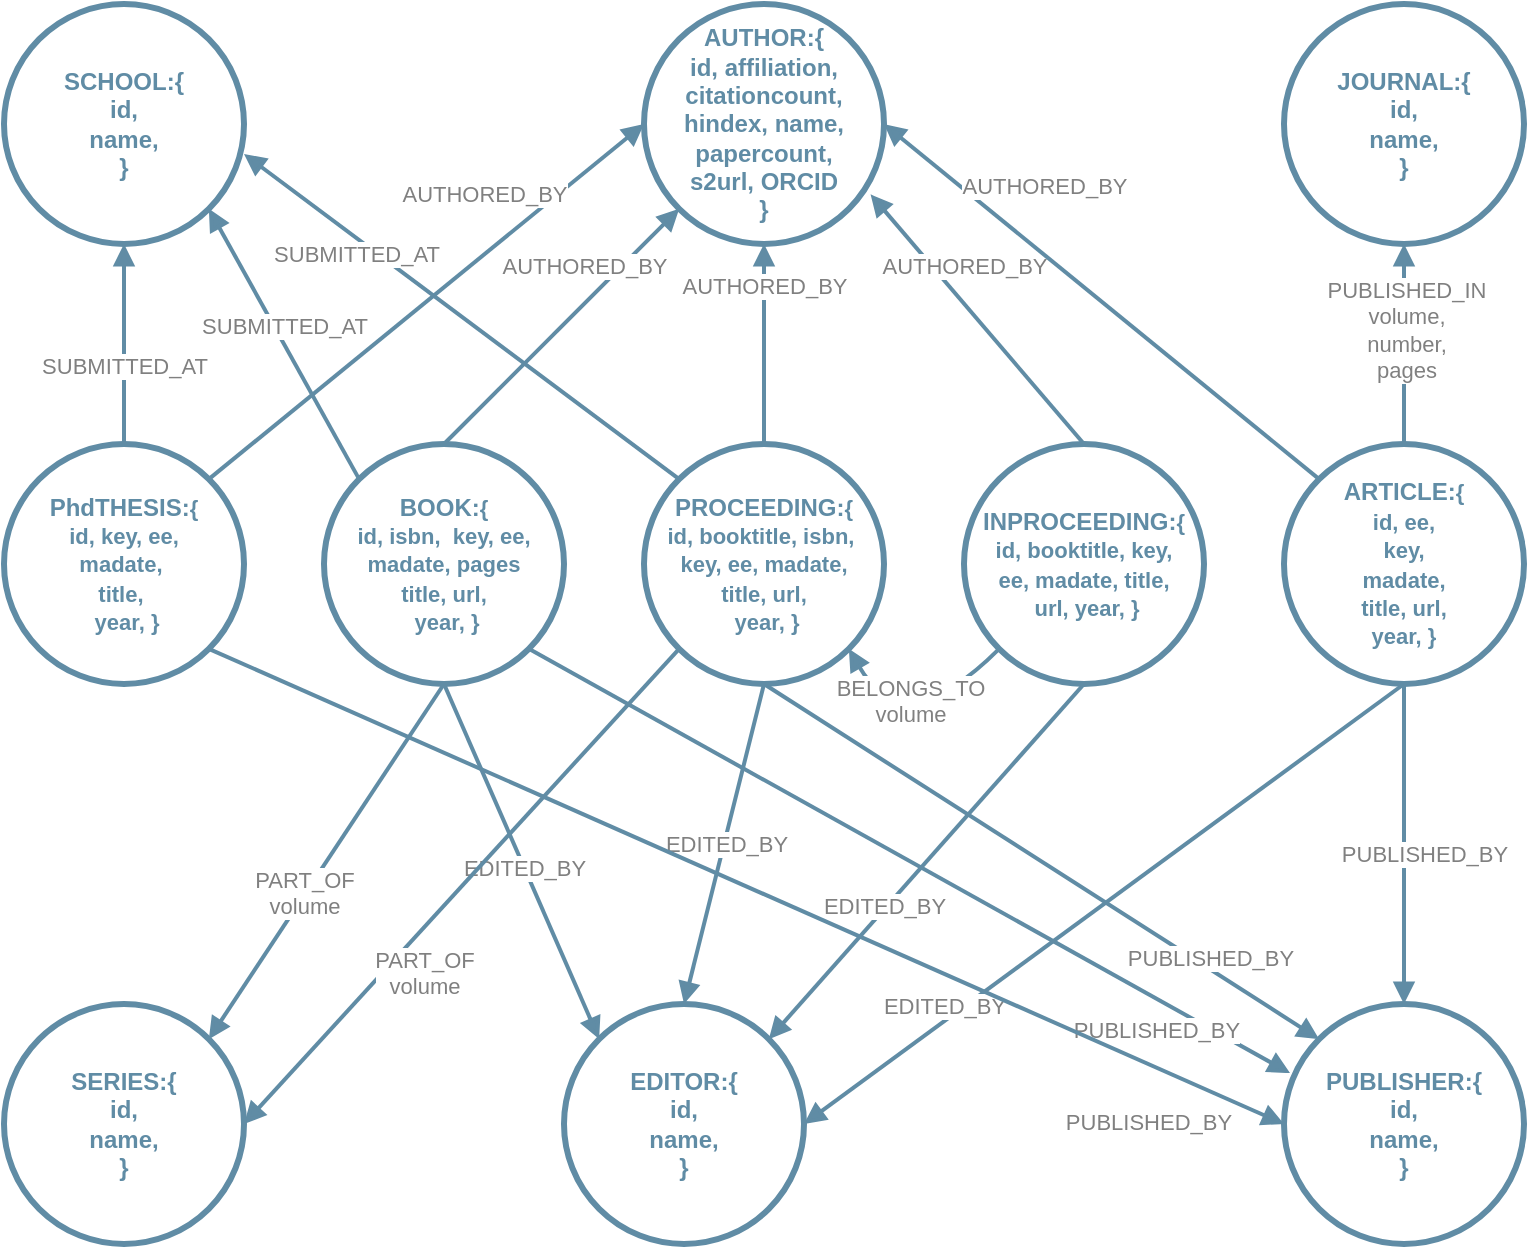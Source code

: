 <mxfile version="20.6.2" type="device"><diagram id="YzLGYYKVJqmnG4qkIa0k" name="Pagina-1"><mxGraphModel dx="1406" dy="818" grid="0" gridSize="10" guides="1" tooltips="1" connect="1" arrows="1" fold="1" page="1" pageScale="1" pageWidth="827" pageHeight="1169" math="0" shadow="0"><root><mxCell id="0"/><mxCell id="1" parent="0"/><mxCell id="duZ9VYh2yhyOpqKP28MV-9" value="&lt;b style=&quot;&quot;&gt;&lt;font color=&quot;#608ca5&quot;&gt;ARTICLE:&lt;font style=&quot;font-size: 11px;&quot;&gt;{&lt;br&gt;id, ee,&lt;br&gt;key,&lt;br&gt;madate,&lt;br&gt;title, url,&lt;br&gt;year, }&lt;/font&gt;&lt;/font&gt;&lt;br&gt;&lt;/b&gt;" style="ellipse;whiteSpace=wrap;html=1;aspect=fixed;strokeColor=#608ca5;strokeWidth=3;" parent="1" vertex="1"><mxGeometry x="760" y="440" width="120" height="120" as="geometry"/></mxCell><mxCell id="duZ9VYh2yhyOpqKP28MV-14" value="AUTHORED_BY" style="html=1;verticalAlign=bottom;endArrow=block;rounded=0;fontFamily=Helvetica;fontColor=#808080;exitX=1;exitY=0;exitDx=0;exitDy=0;entryX=0;entryY=0.5;entryDx=0;entryDy=0;strokeWidth=2;strokeColor=#608ca5;" parent="1" edge="1"><mxGeometry x="0.361" y="17" width="80" relative="1" as="geometry"><mxPoint x="222.426" y="457.574" as="sourcePoint"/><mxPoint x="440.0" y="280" as="targetPoint"/><mxPoint as="offset"/></mxGeometry></mxCell><mxCell id="duZ9VYh2yhyOpqKP28MV-15" value="AUTHORED_BY" style="html=1;verticalAlign=bottom;endArrow=block;rounded=0;fontFamily=Helvetica;fontColor=#808080;exitX=0.5;exitY=0;exitDx=0;exitDy=0;entryX=0;entryY=1;entryDx=0;entryDy=0;strokeWidth=2;strokeColor=#608ca5;" parent="1" edge="1"><mxGeometry x="0.276" y="7" width="80" relative="1" as="geometry"><mxPoint x="340" y="440" as="sourcePoint"/><mxPoint x="457.574" y="322.426" as="targetPoint"/><mxPoint as="offset"/></mxGeometry></mxCell><mxCell id="duZ9VYh2yhyOpqKP28MV-16" value="AUTHORED_BY" style="html=1;verticalAlign=bottom;endArrow=block;rounded=0;fontFamily=Helvetica;fontColor=#808080;exitX=0.5;exitY=0;exitDx=0;exitDy=0;entryX=0.944;entryY=0.793;entryDx=0;entryDy=0;strokeWidth=2;strokeColor=#608ca5;entryPerimeter=0;" parent="1" edge="1"><mxGeometry x="0.215" y="-6" width="80" relative="1" as="geometry"><mxPoint x="660" y="440" as="sourcePoint"/><mxPoint x="553.28" y="315.16" as="targetPoint"/><mxPoint as="offset"/></mxGeometry></mxCell><mxCell id="duZ9VYh2yhyOpqKP28MV-17" value="AUTHORED_BY" style="html=1;verticalAlign=bottom;endArrow=block;rounded=0;fontFamily=Helvetica;fontColor=#808080;exitX=0.5;exitY=0;exitDx=0;exitDy=0;strokeWidth=2;strokeColor=#608ca5;entryX=0.5;entryY=1;entryDx=0;entryDy=0;" parent="1" edge="1"><mxGeometry x="0.4" width="80" relative="1" as="geometry"><mxPoint x="500" y="440" as="sourcePoint"/><mxPoint x="500" y="340" as="targetPoint"/><mxPoint as="offset"/></mxGeometry></mxCell><mxCell id="duZ9VYh2yhyOpqKP28MV-18" value="AUTHORED_BY" style="html=1;verticalAlign=bottom;endArrow=block;rounded=0;fontFamily=Helvetica;fontColor=#808080;exitX=0;exitY=0;exitDx=0;exitDy=0;strokeWidth=2;strokeColor=#608ca5;entryX=1;entryY=0.5;entryDx=0;entryDy=0;" parent="1" source="duZ9VYh2yhyOpqKP28MV-9" edge="1"><mxGeometry x="0.379" y="-20" width="80" relative="1" as="geometry"><mxPoint x="867.574" y="477.574" as="sourcePoint"/><mxPoint x="560.0" y="280" as="targetPoint"/><mxPoint as="offset"/></mxGeometry></mxCell><mxCell id="duZ9VYh2yhyOpqKP28MV-20" value="EDITED_BY" style="html=1;verticalAlign=bottom;endArrow=block;rounded=0;fontFamily=Helvetica;fontColor=#808080;exitX=0.5;exitY=1;exitDx=0;exitDy=0;strokeWidth=2;strokeColor=#608ca5;entryX=0.5;entryY=0;entryDx=0;entryDy=0;" parent="1" edge="1"><mxGeometry x="0.118" y="2" width="80" relative="1" as="geometry"><mxPoint x="500" y="560" as="sourcePoint"/><mxPoint x="460" y="720" as="targetPoint"/><mxPoint x="1" y="-1" as="offset"/></mxGeometry></mxCell><mxCell id="duZ9VYh2yhyOpqKP28MV-21" value="EDITED_BY" style="html=1;verticalAlign=bottom;endArrow=block;rounded=0;fontFamily=Helvetica;fontColor=#808080;exitX=0.5;exitY=1;exitDx=0;exitDy=0;strokeWidth=2;strokeColor=#608ca5;entryX=1;entryY=0;entryDx=0;entryDy=0;" parent="1" edge="1"><mxGeometry x="0.315" y="5" width="80" relative="1" as="geometry"><mxPoint x="660" y="560" as="sourcePoint"/><mxPoint x="502.426" y="737.574" as="targetPoint"/><mxPoint as="offset"/></mxGeometry></mxCell><mxCell id="duZ9VYh2yhyOpqKP28MV-22" value="EDITED_BY" style="html=1;verticalAlign=bottom;endArrow=block;rounded=0;fontFamily=Helvetica;fontColor=#808080;strokeWidth=2;strokeColor=#608ca5;entryX=0;entryY=0;entryDx=0;entryDy=0;" parent="1" target="duZ9VYh2yhyOpqKP28MV-50" edge="1"><mxGeometry x="0.111" y="-3" width="80" relative="1" as="geometry"><mxPoint x="340" y="560" as="sourcePoint"/><mxPoint x="417.574" y="737.574" as="targetPoint"/><mxPoint y="1" as="offset"/></mxGeometry></mxCell><mxCell id="duZ9VYh2yhyOpqKP28MV-23" value="EDITED_BY" style="html=1;verticalAlign=bottom;endArrow=block;rounded=0;fontFamily=Helvetica;fontColor=#808080;exitX=0.5;exitY=1;exitDx=0;exitDy=0;strokeWidth=2;strokeColor=#608ca5;entryX=1;entryY=0.5;entryDx=0;entryDy=0;" parent="1" source="duZ9VYh2yhyOpqKP28MV-9" edge="1"><mxGeometry x="0.538" y="1" width="80" relative="1" as="geometry"><mxPoint x="670" y="570" as="sourcePoint"/><mxPoint x="520" y="780" as="targetPoint"/><mxPoint as="offset"/></mxGeometry></mxCell><mxCell id="duZ9VYh2yhyOpqKP28MV-25" value="PART_OF&lt;br&gt;volume&lt;br&gt;" style="html=1;verticalAlign=bottom;endArrow=block;rounded=0;fontFamily=Helvetica;fontColor=#808080;exitX=0.5;exitY=1;exitDx=0;exitDy=0;strokeWidth=2;strokeColor=#608ca5;entryX=1;entryY=0;entryDx=0;entryDy=0;" parent="1" edge="1"><mxGeometry x="0.302" y="8" width="80" relative="1" as="geometry"><mxPoint x="340" y="560" as="sourcePoint"/><mxPoint x="222.426" y="737.574" as="targetPoint"/><mxPoint as="offset"/></mxGeometry></mxCell><mxCell id="duZ9VYh2yhyOpqKP28MV-28" value="PART_OF&lt;br&gt;volume&lt;br&gt;" style="html=1;verticalAlign=bottom;endArrow=block;rounded=0;fontFamily=Helvetica;fontColor=#808080;exitX=0;exitY=1;exitDx=0;exitDy=0;strokeWidth=2;strokeColor=#608ca5;entryX=1;entryY=0.5;entryDx=0;entryDy=0;" parent="1" edge="1"><mxGeometry x="0.348" y="26" width="80" relative="1" as="geometry"><mxPoint x="457.574" y="542.426" as="sourcePoint"/><mxPoint x="240" y="780" as="targetPoint"/><mxPoint as="offset"/></mxGeometry></mxCell><mxCell id="duZ9VYh2yhyOpqKP28MV-29" value="BELONGS_TO&lt;br&gt;volume" style="html=1;verticalAlign=bottom;endArrow=block;fontFamily=Helvetica;fontColor=#808080;exitX=0;exitY=1;exitDx=0;exitDy=0;strokeWidth=2;strokeColor=#608ca5;entryX=1;entryY=1;entryDx=0;entryDy=0;curved=1;" parent="1" edge="1" target="duZ9VYh2yhyOpqKP28MV-42" source="duZ9VYh2yhyOpqKP28MV-41"><mxGeometry x="-0.004" y="-2" width="80" relative="1" as="geometry"><mxPoint x="542.426" y="542.426" as="sourcePoint"/><mxPoint x="617.574" y="542.426" as="targetPoint"/><mxPoint as="offset"/><Array as="points"><mxPoint x="570" y="590"/></Array></mxGeometry></mxCell><mxCell id="duZ9VYh2yhyOpqKP28MV-30" value="SUBMITTED_AT" style="html=1;verticalAlign=bottom;endArrow=block;rounded=0;fontFamily=Helvetica;fontColor=#808080;exitX=0.5;exitY=0;exitDx=0;exitDy=0;entryX=0.5;entryY=1;entryDx=0;entryDy=0;strokeWidth=2;strokeColor=#608ca5;" parent="1" edge="1"><mxGeometry x="-0.4" width="80" relative="1" as="geometry"><mxPoint x="180" y="440" as="sourcePoint"/><mxPoint x="180" y="340" as="targetPoint"/><mxPoint as="offset"/></mxGeometry></mxCell><mxCell id="duZ9VYh2yhyOpqKP28MV-31" value="SUBMITTED_AT" style="html=1;verticalAlign=bottom;endArrow=block;rounded=0;fontFamily=Helvetica;fontColor=#808080;exitX=0;exitY=0;exitDx=0;exitDy=0;entryX=1;entryY=1;entryDx=0;entryDy=0;strokeWidth=2;strokeColor=#608ca5;" parent="1" edge="1"><mxGeometry width="80" relative="1" as="geometry"><mxPoint x="297.574" y="457.574" as="sourcePoint"/><mxPoint x="222.426" y="322.426" as="targetPoint"/><mxPoint as="offset"/></mxGeometry></mxCell><mxCell id="duZ9VYh2yhyOpqKP28MV-33" value="PUBLISHED_IN&lt;br&gt;volume,&lt;br&gt;number,&lt;br&gt;pages" style="html=1;verticalAlign=bottom;endArrow=block;rounded=0;fontFamily=Helvetica;fontColor=#808080;exitX=0.5;exitY=0;exitDx=0;exitDy=0;strokeWidth=2;strokeColor=#608ca5;entryX=0.5;entryY=1;entryDx=0;entryDy=0;" parent="1" source="duZ9VYh2yhyOpqKP28MV-9" edge="1"><mxGeometry x="-0.43" y="-1" width="80" relative="1" as="geometry"><mxPoint x="552.426" y="467.574" as="sourcePoint"/><mxPoint x="820" y="340" as="targetPoint"/><mxPoint as="offset"/></mxGeometry></mxCell><mxCell id="duZ9VYh2yhyOpqKP28MV-35" value="PUBLISHED_BY" style="html=1;verticalAlign=bottom;endArrow=block;rounded=0;fontFamily=Helvetica;fontColor=#808080;exitX=0.5;exitY=1;exitDx=0;exitDy=0;strokeWidth=2;strokeColor=#608ca5;entryX=0.5;entryY=0;entryDx=0;entryDy=0;" parent="1" source="duZ9VYh2yhyOpqKP28MV-9" edge="1"><mxGeometry x="0.175" y="10" width="80" relative="1" as="geometry"><mxPoint x="830" y="570" as="sourcePoint"/><mxPoint x="820" y="720" as="targetPoint"/><mxPoint as="offset"/></mxGeometry></mxCell><mxCell id="duZ9VYh2yhyOpqKP28MV-37" value="PUBLISHED_BY" style="html=1;verticalAlign=bottom;endArrow=block;rounded=0;fontFamily=Helvetica;fontColor=#808080;exitX=0.5;exitY=1;exitDx=0;exitDy=0;strokeWidth=2;strokeColor=#608ca5;entryX=0;entryY=0;entryDx=0;entryDy=0;" parent="1" edge="1"><mxGeometry x="0.622" y="-3" width="80" relative="1" as="geometry"><mxPoint x="500" y="560" as="sourcePoint"/><mxPoint x="777.574" y="737.574" as="targetPoint"/><mxPoint as="offset"/></mxGeometry></mxCell><mxCell id="duZ9VYh2yhyOpqKP28MV-38" value="PUBLISHED_BY" style="html=1;verticalAlign=bottom;endArrow=block;rounded=0;fontFamily=Helvetica;fontColor=#808080;exitX=1;exitY=1;exitDx=0;exitDy=0;strokeWidth=2;strokeColor=#608ca5;entryX=0.025;entryY=0.288;entryDx=0;entryDy=0;entryPerimeter=0;" parent="1" edge="1"><mxGeometry x="0.706" y="-23" width="80" relative="1" as="geometry"><mxPoint x="382.426" y="542.426" as="sourcePoint"/><mxPoint x="763" y="754.56" as="targetPoint"/><mxPoint y="-1" as="offset"/></mxGeometry></mxCell><mxCell id="duZ9VYh2yhyOpqKP28MV-39" value="PUBLISHED_BY" style="html=1;verticalAlign=bottom;endArrow=block;rounded=0;fontFamily=Helvetica;fontColor=#808080;exitX=1;exitY=1;exitDx=0;exitDy=0;strokeWidth=2;strokeColor=#608ca5;entryX=0;entryY=0.5;entryDx=0;entryDy=0;" parent="1" edge="1"><mxGeometry x="0.799" y="-35" width="80" relative="1" as="geometry"><mxPoint x="222.426" y="542.426" as="sourcePoint"/><mxPoint x="760.0" y="780" as="targetPoint"/><mxPoint as="offset"/></mxGeometry></mxCell><mxCell id="duZ9VYh2yhyOpqKP28MV-41" value="&lt;b style=&quot;&quot;&gt;&lt;font color=&quot;#608ca5&quot;&gt;INPROCEEDING:&lt;font style=&quot;font-size: 11px;&quot;&gt;{&lt;br&gt;id, booktitle, key,&lt;br&gt;ee, madate, title,&lt;br&gt;&amp;nbsp;url, year, }&lt;/font&gt;&lt;/font&gt;&lt;br&gt;&lt;/b&gt;" style="ellipse;whiteSpace=wrap;html=1;aspect=fixed;strokeColor=#608ca5;strokeWidth=3;" parent="1" vertex="1"><mxGeometry x="600" y="440" width="120" height="120" as="geometry"/></mxCell><mxCell id="duZ9VYh2yhyOpqKP28MV-42" value="&lt;b style=&quot;&quot;&gt;&lt;font color=&quot;#608ca5&quot;&gt;PROCEEDING:&lt;font style=&quot;font-size: 11px;&quot;&gt;{&lt;br&gt;id, booktitle, isbn,&amp;nbsp; key, ee, madate, &lt;br&gt;title, url,&lt;br&gt;&amp;nbsp;year, }&lt;/font&gt;&lt;/font&gt;&lt;br&gt;&lt;/b&gt;" style="ellipse;whiteSpace=wrap;html=1;aspect=fixed;strokeColor=#608ca5;strokeWidth=3;" parent="1" vertex="1"><mxGeometry x="440" y="440" width="120" height="120" as="geometry"/></mxCell><mxCell id="duZ9VYh2yhyOpqKP28MV-44" value="&lt;b style=&quot;&quot;&gt;&lt;font color=&quot;#608ca5&quot;&gt;BOOK:&lt;font style=&quot;font-size: 11px;&quot;&gt;{&lt;br&gt;id, isbn,&amp;nbsp; key, ee, madate, pages&lt;br&gt;title, url,&lt;br&gt;&amp;nbsp;year, }&lt;/font&gt;&lt;/font&gt;&lt;br&gt;&lt;/b&gt;" style="ellipse;whiteSpace=wrap;html=1;aspect=fixed;strokeColor=#608ca5;strokeWidth=3;" parent="1" vertex="1"><mxGeometry x="280" y="440" width="120" height="120" as="geometry"/></mxCell><mxCell id="duZ9VYh2yhyOpqKP28MV-45" value="&lt;b style=&quot;&quot;&gt;&lt;font color=&quot;#608ca5&quot;&gt;PhdTHESIS:&lt;font style=&quot;font-size: 11px;&quot;&gt;{&lt;br&gt;id, key, ee, &lt;br&gt;madate,&amp;nbsp;&lt;br&gt;title,&amp;nbsp;&lt;br&gt;&amp;nbsp;year, }&lt;/font&gt;&lt;/font&gt;&lt;br&gt;&lt;/b&gt;" style="ellipse;whiteSpace=wrap;html=1;aspect=fixed;strokeColor=#608ca5;strokeWidth=3;" parent="1" vertex="1"><mxGeometry x="120" y="440" width="120" height="120" as="geometry"/></mxCell><mxCell id="duZ9VYh2yhyOpqKP28MV-46" value="&lt;font color=&quot;#608ca5&quot;&gt;&lt;b style=&quot;&quot;&gt;SCHOOL:{&lt;br&gt;&lt;/b&gt;&lt;span style=&quot;font-family: monospace; font-size: 0px; text-align: start;&quot;&gt;%3CmxGraphModel%3E%3Croot%3E%3CmxCell%20id%3D%220%22%2F%3E%3CmxCell%20id%3D%221%22%20parent%3D%220%22%2F%3E%3CmxCell%20id%3D%222%22%20value%3D%22%26lt%3Bfont%20color%3D%26quot%3B%23808080%26quot%3B%26gt%3B%26lt%3Bb%26gt%3BSCHOOL%3A%7B%26lt%3Bbr%26gt%3Bname%2C%26lt%3Bbr%26gt%3B%7D%26lt%3Bbr%26gt%3B%26lt%3B%2Fb%26gt%3B%26lt%3B%2Ffont%26gt%3B%22%20style%3D%22ellipse%3BwhiteSpace%3Dwrap%3Bhtml%3D1%3Baspect%3Dfixed%3BstrokeColor%3D%23B3B3B3%3BstrokeWidth%3D3%3B%22%20vertex%3D%221%22%20parent%3D%221%22%3E%3CmxGeometry%20x%3D%22120%22%20y%3D%22220%22%20width%3D%22120%22%20height%3D%22120%22%20as%3D%22geometry%22%2F%3E%3C%2FmxCell%3E%3C%2Froot%3E%3C%2FmxGraphModel%3E&lt;/span&gt;&lt;b&gt;id,&lt;br&gt;name,&lt;/b&gt;&lt;span style=&quot;font-family: monospace; font-size: 0px; text-align: start;&quot;&gt;%3CmxGraphModel%3E%3Croot%3E%3CmxCell%20id%3D%220%22%2F%3E%3CmxCell%20id%3D%221%22%20parent%3D%220%22%2F%3E%3CmxCell%20id%3D%222%22%20value%3D%22%26lt%3Bfont%20color%3D%26quot%3B%23808080%26quot%3B%26gt%3B%26lt%3Bb%26gt%3BSCHOOL%3A%7B%26lt%3Bbr%26gt%3Bname%2C%26lt%3Bbr%26gt%3B%7D%26lt%3Bbr%26gt%3B%26lt%3B%2Fb%26gt%3B%26lt%3B%2Ffont%26gt%3B%22%20style%3D%22ellipse%3BwhiteSpace%3Dwrap%3Bhtml%3D1%3Baspect%3Dfixed%3BstrokeColor%3D%23B3B3B3%3BstrokeWidth%3D3%3B%22%20vertex%3D%221%22%20parent%3D%221%22%3E%3CmxGeometry%20x%3D%22120%22%20y%3D%22220%22%20width%3D%22120%22%20height%3D%22120%22%20as%3D%22geometry%22%2F%3E%3C%2FmxCell%3E%3C%2Froot%3E%3C%2FmxGraphModel%3E&lt;/span&gt;&lt;/font&gt;&lt;b style=&quot;&quot;&gt;&lt;font color=&quot;#608ca5&quot;&gt;&lt;br&gt;}&lt;/font&gt;&lt;br&gt;&lt;/b&gt;" style="ellipse;whiteSpace=wrap;html=1;aspect=fixed;strokeColor=#608ca5;strokeWidth=3;" parent="1" vertex="1"><mxGeometry x="120" y="220" width="120" height="120" as="geometry"/></mxCell><mxCell id="duZ9VYh2yhyOpqKP28MV-47" value="&lt;b style=&quot;&quot;&gt;&lt;font color=&quot;#608ca5&quot;&gt;AUTHOR:{&lt;br&gt;id, affiliation,&lt;br&gt;citationcount,&lt;br&gt;hindex, name,&lt;br&gt;papercount,&lt;br&gt;s2url, ORCID&lt;br&gt;}&lt;/font&gt;&lt;br&gt;&lt;/b&gt;" style="ellipse;whiteSpace=wrap;html=1;aspect=fixed;strokeColor=#608ca5;strokeWidth=3;" parent="1" vertex="1"><mxGeometry x="440" y="220" width="120" height="120" as="geometry"/></mxCell><mxCell id="duZ9VYh2yhyOpqKP28MV-48" value="&lt;font color=&quot;#608ca5&quot;&gt;&lt;b style=&quot;&quot;&gt;JOURNAL:{&lt;br&gt;&lt;/b&gt;&lt;span style=&quot;font-family: monospace; font-size: 0px; text-align: start;&quot;&gt;%3CmxGraphModel%3E%3Croot%3E%3CmxCell%20id%3D%220%22%2F%3E%3CmxCell%20id%3D%221%22%20parent%3D%220%22%2F%3E%3CmxCell%20id%3D%222%22%20value%3D%22%26lt%3Bfont%20color%3D%26quot%3B%23808080%26quot%3B%26gt%3B%26lt%3Bb%26gt%3BSCHOOL%3A%7B%26lt%3Bbr%26gt%3Bname%2C%26lt%3Bbr%26gt%3B%7D%26lt%3Bbr%26gt%3B%26lt%3B%2Fb%26gt%3B%26lt%3B%2Ffont%26gt%3B%22%20style%3D%22ellipse%3BwhiteSpace%3Dwrap%3Bhtml%3D1%3Baspect%3Dfixed%3BstrokeColor%3D%23B3B3B3%3BstrokeWidth%3D3%3B%22%20vertex%3D%221%22%20parent%3D%221%22%3E%3CmxGeometry%20x%3D%22120%22%20y%3D%22220%22%20width%3D%22120%22%20height%3D%22120%22%20as%3D%22geometry%22%2F%3E%3C%2FmxCell%3E%3C%2Froot%3E%3C%2FmxGraphModel%3E&lt;/span&gt;&lt;b&gt;id,&lt;br&gt;name,&lt;/b&gt;&lt;span style=&quot;font-family: monospace; font-size: 0px; text-align: start;&quot;&gt;%3CmxGraphModel%3E%3Croot%3E%3CmxCell%20id%3D%220%22%2F%3E%3CmxCell%20id%3D%221%22%20parent%3D%220%22%2F%3E%3CmxCell%20id%3D%222%22%20value%3D%22%26lt%3Bfont%20color%3D%26quot%3B%23808080%26quot%3B%26gt%3B%26lt%3Bb%26gt%3BSCHOOL%3A%7B%26lt%3Bbr%26gt%3Bname%2C%26lt%3Bbr%26gt%3B%7D%26lt%3Bbr%26gt%3B%26lt%3B%2Fb%26gt%3B%26lt%3B%2Ffont%26gt%3B%22%20style%3D%22ellipse%3BwhiteSpace%3Dwrap%3Bhtml%3D1%3Baspect%3Dfixed%3BstrokeColor%3D%23B3B3B3%3BstrokeWidth%3D3%3B%22%20vertex%3D%221%22%20parent%3D%221%22%3E%3CmxGeometry%20x%3D%22120%22%20y%3D%22220%22%20width%3D%22120%22%20height%3D%22120%22%20as%3D%22geometry%22%2F%3E%3C%2FmxCell%3E%3C%2Froot%3E%3C%2FmxGraphModel%3E&lt;/span&gt;&lt;/font&gt;&lt;b style=&quot;&quot;&gt;&lt;font color=&quot;#608ca5&quot;&gt;&lt;br&gt;}&lt;/font&gt;&lt;br&gt;&lt;/b&gt;" style="ellipse;whiteSpace=wrap;html=1;aspect=fixed;strokeColor=#608ca5;strokeWidth=3;" parent="1" vertex="1"><mxGeometry x="760" y="220" width="120" height="120" as="geometry"/></mxCell><mxCell id="duZ9VYh2yhyOpqKP28MV-49" value="&lt;font color=&quot;#608ca5&quot;&gt;&lt;b style=&quot;&quot;&gt;PUBLISHER:{&lt;br&gt;&lt;/b&gt;&lt;span style=&quot;font-family: monospace; font-size: 0px; text-align: start;&quot;&gt;%3CmxGraphModel%3E%3Croot%3E%3CmxCell%20id%3D%220%22%2F%3E%3CmxCell%20id%3D%221%22%20parent%3D%220%22%2F%3E%3CmxCell%20id%3D%222%22%20value%3D%22%26lt%3Bfont%20color%3D%26quot%3B%23808080%26quot%3B%26gt%3B%26lt%3Bb%26gt%3BSCHOOL%3A%7B%26lt%3Bbr%26gt%3Bname%2C%26lt%3Bbr%26gt%3B%7D%26lt%3Bbr%26gt%3B%26lt%3B%2Fb%26gt%3B%26lt%3B%2Ffont%26gt%3B%22%20style%3D%22ellipse%3BwhiteSpace%3Dwrap%3Bhtml%3D1%3Baspect%3Dfixed%3BstrokeColor%3D%23B3B3B3%3BstrokeWidth%3D3%3B%22%20vertex%3D%221%22%20parent%3D%221%22%3E%3CmxGeometry%20x%3D%22120%22%20y%3D%22220%22%20width%3D%22120%22%20height%3D%22120%22%20as%3D%22geometry%22%2F%3E%3C%2FmxCell%3E%3C%2Froot%3E%3C%2FmxGraphModel%3E&lt;/span&gt;&lt;b&gt;id,&lt;br&gt;name,&lt;/b&gt;&lt;span style=&quot;font-family: monospace; font-size: 0px; text-align: start;&quot;&gt;%3CmxGraphModel%3E%3Croot%3E%3CmxCell%20id%3D%220%22%2F%3E%3CmxCell%20id%3D%221%22%20parent%3D%220%22%2F%3E%3CmxCell%20id%3D%222%22%20value%3D%22%26lt%3Bfont%20color%3D%26quot%3B%23808080%26quot%3B%26gt%3B%26lt%3Bb%26gt%3BSCHOOL%3A%7B%26lt%3Bbr%26gt%3Bname%2C%26lt%3Bbr%26gt%3B%7D%26lt%3Bbr%26gt%3B%26lt%3B%2Fb%26gt%3B%26lt%3B%2Ffont%26gt%3B%22%20style%3D%22ellipse%3BwhiteSpace%3Dwrap%3Bhtml%3D1%3Baspect%3Dfixed%3BstrokeColor%3D%23B3B3B3%3BstrokeWidth%3D3%3B%22%20vertex%3D%221%22%20parent%3D%221%22%3E%3CmxGeometry%20x%3D%22120%22%20y%3D%22220%22%20width%3D%22120%22%20height%3D%22120%22%20as%3D%22geometry%22%2F%3E%3C%2FmxCell%3E%3C%2Froot%3E%3C%2FmxGraphModel%3E&lt;/span&gt;&lt;/font&gt;&lt;b style=&quot;&quot;&gt;&lt;font color=&quot;#608ca5&quot;&gt;&lt;br&gt;}&lt;/font&gt;&lt;br&gt;&lt;/b&gt;" style="ellipse;whiteSpace=wrap;html=1;aspect=fixed;strokeColor=#608ca5;strokeWidth=3;" parent="1" vertex="1"><mxGeometry x="760" y="720" width="120" height="120" as="geometry"/></mxCell><mxCell id="duZ9VYh2yhyOpqKP28MV-50" value="&lt;font color=&quot;#608ca5&quot;&gt;&lt;b style=&quot;&quot;&gt;EDITOR:{&lt;br&gt;&lt;/b&gt;&lt;span style=&quot;font-family: monospace; font-size: 0px; text-align: start;&quot;&gt;%3CmxGraphModel%3E%3Croot%3E%3CmxCell%20id%3D%220%22%2F%3E%3CmxCell%20id%3D%221%22%20parent%3D%220%22%2F%3E%3CmxCell%20id%3D%222%22%20value%3D%22%26lt%3Bfont%20color%3D%26quot%3B%23808080%26quot%3B%26gt%3B%26lt%3Bb%26gt%3BSCHOOL%3A%7B%26lt%3Bbr%26gt%3Bname%2C%26lt%3Bbr%26gt%3B%7D%26lt%3Bbr%26gt%3B%26lt%3B%2Fb%26gt%3B%26lt%3B%2Ffont%26gt%3B%22%20style%3D%22ellipse%3BwhiteSpace%3Dwrap%3Bhtml%3D1%3Baspect%3Dfixed%3BstrokeColor%3D%23B3B3B3%3BstrokeWidth%3D3%3B%22%20vertex%3D%221%22%20parent%3D%221%22%3E%3CmxGeometry%20x%3D%22120%22%20y%3D%22220%22%20width%3D%22120%22%20height%3D%22120%22%20as%3D%22geometry%22%2F%3E%3C%2FmxCell%3E%3C%2Froot%3E%3C%2FmxGraphModel%3E&lt;/span&gt;&lt;b&gt;id,&lt;br&gt;name,&lt;/b&gt;&lt;span style=&quot;font-family: monospace; font-size: 0px; text-align: start;&quot;&gt;%3CmxGraphModel%3E%3Croot%3E%3CmxCell%20id%3D%220%22%2F%3E%3CmxCell%20id%3D%221%22%20parent%3D%220%22%2F%3E%3CmxCell%20id%3D%222%22%20value%3D%22%26lt%3Bfont%20color%3D%26quot%3B%23808080%26quot%3B%26gt%3B%26lt%3Bb%26gt%3BSCHOOL%3A%7B%26lt%3Bbr%26gt%3Bname%2C%26lt%3Bbr%26gt%3B%7D%26lt%3Bbr%26gt%3B%26lt%3B%2Fb%26gt%3B%26lt%3B%2Ffont%26gt%3B%22%20style%3D%22ellipse%3BwhiteSpace%3Dwrap%3Bhtml%3D1%3Baspect%3Dfixed%3BstrokeColor%3D%23B3B3B3%3BstrokeWidth%3D3%3B%22%20vertex%3D%221%22%20parent%3D%221%22%3E%3CmxGeometry%20x%3D%22120%22%20y%3D%22220%22%20width%3D%22120%22%20height%3D%22120%22%20as%3D%22geometry%22%2F%3E%3C%2FmxCell%3E%3C%2Froot%3E%3C%2FmxGraphModel%3E&lt;/span&gt;&lt;/font&gt;&lt;b style=&quot;&quot;&gt;&lt;font color=&quot;#608ca5&quot;&gt;&lt;br&gt;}&lt;/font&gt;&lt;br&gt;&lt;/b&gt;" style="ellipse;whiteSpace=wrap;html=1;aspect=fixed;strokeColor=#608ca5;strokeWidth=3;" parent="1" vertex="1"><mxGeometry x="400" y="720" width="120" height="120" as="geometry"/></mxCell><mxCell id="duZ9VYh2yhyOpqKP28MV-51" value="&lt;font color=&quot;#608ca5&quot;&gt;&lt;b style=&quot;&quot;&gt;SERIES:{&lt;br&gt;&lt;/b&gt;&lt;span style=&quot;font-family: monospace; font-size: 0px; text-align: start;&quot;&gt;%3CmxGraphModel%3E%3Croot%3E%3CmxCell%20id%3D%220%22%2F%3E%3CmxCell%20id%3D%221%22%20parent%3D%220%22%2F%3E%3CmxCell%20id%3D%222%22%20value%3D%22%26lt%3Bfont%20color%3D%26quot%3B%23808080%26quot%3B%26gt%3B%26lt%3Bb%26gt%3BSCHOOL%3A%7B%26lt%3Bbr%26gt%3Bname%2C%26lt%3Bbr%26gt%3B%7D%26lt%3Bbr%26gt%3B%26lt%3B%2Fb%26gt%3B%26lt%3B%2Ffont%26gt%3B%22%20style%3D%22ellipse%3BwhiteSpace%3Dwrap%3Bhtml%3D1%3Baspect%3Dfixed%3BstrokeColor%3D%23B3B3B3%3BstrokeWidth%3D3%3B%22%20vertex%3D%221%22%20parent%3D%221%22%3E%3CmxGeometry%20x%3D%22120%22%20y%3D%22220%22%20width%3D%22120%22%20height%3D%22120%22%20as%3D%22geometry%22%2F%3E%3C%2FmxCell%3E%3C%2Froot%3E%3C%2FmxGraphModel%3E&lt;/span&gt;&lt;b&gt;id,&lt;br&gt;name,&lt;/b&gt;&lt;span style=&quot;font-family: monospace; font-size: 0px; text-align: start;&quot;&gt;%3CmxGraphModel%3E%3Croot%3E%3CmxCell%20id%3D%220%22%2F%3E%3CmxCell%20id%3D%221%22%20parent%3D%220%22%2F%3E%3CmxCell%20id%3D%222%22%20value%3D%22%26lt%3Bfont%20color%3D%26quot%3B%23808080%26quot%3B%26gt%3B%26lt%3Bb%26gt%3BSCHOOL%3A%7B%26lt%3Bbr%26gt%3Bname%2C%26lt%3Bbr%26gt%3B%7D%26lt%3Bbr%26gt%3B%26lt%3B%2Fb%26gt%3B%26lt%3B%2Ffont%26gt%3B%22%20style%3D%22ellipse%3BwhiteSpace%3Dwrap%3Bhtml%3D1%3Baspect%3Dfixed%3BstrokeColor%3D%23B3B3B3%3BstrokeWidth%3D3%3B%22%20vertex%3D%221%22%20parent%3D%221%22%3E%3CmxGeometry%20x%3D%22120%22%20y%3D%22220%22%20width%3D%22120%22%20height%3D%22120%22%20as%3D%22geometry%22%2F%3E%3C%2FmxCell%3E%3C%2Froot%3E%3C%2FmxGraphModel%3E&lt;/span&gt;&lt;/font&gt;&lt;b style=&quot;&quot;&gt;&lt;font color=&quot;#608ca5&quot;&gt;&lt;br&gt;}&lt;/font&gt;&lt;br&gt;&lt;/b&gt;" style="ellipse;whiteSpace=wrap;html=1;aspect=fixed;strokeColor=#608ca5;strokeWidth=3;" parent="1" vertex="1"><mxGeometry x="120" y="720" width="120" height="120" as="geometry"/></mxCell><mxCell id="W_lPBbYe7MtVUhUgGCSs-1" value="SUBMITTED_AT" style="html=1;verticalAlign=bottom;endArrow=block;rounded=0;fontFamily=Helvetica;fontColor=#808080;exitX=0;exitY=0;exitDx=0;exitDy=0;entryX=1;entryY=1;entryDx=0;entryDy=0;strokeWidth=2;strokeColor=#608ca5;" parent="1" source="duZ9VYh2yhyOpqKP28MV-42" edge="1"><mxGeometry x="0.41" y="14" width="80" relative="1" as="geometry"><mxPoint x="315.144" y="430.144" as="sourcePoint"/><mxPoint x="239.996" y="294.996" as="targetPoint"/><mxPoint as="offset"/></mxGeometry></mxCell></root></mxGraphModel></diagram></mxfile>